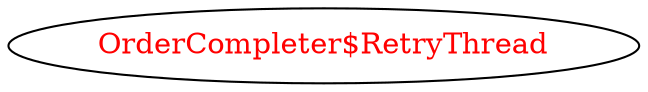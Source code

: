 digraph dependencyGraph {
 concentrate=true;
 ranksep="2.0";
 rankdir="LR"; 
 splines="ortho";
"OrderCompleter$RetryThread" [fontcolor="red"];
}